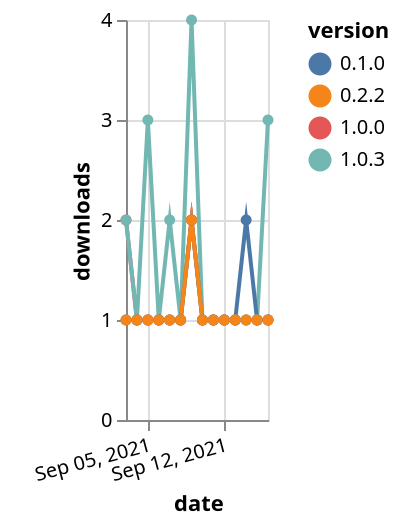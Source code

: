 {"$schema": "https://vega.github.io/schema/vega-lite/v5.json", "description": "A simple bar chart with embedded data.", "data": {"values": [{"date": "2021-09-03", "total": 122, "delta": 2, "version": "1.0.0"}, {"date": "2021-09-04", "total": 123, "delta": 1, "version": "1.0.0"}, {"date": "2021-09-05", "total": 124, "delta": 1, "version": "1.0.0"}, {"date": "2021-09-06", "total": 125, "delta": 1, "version": "1.0.0"}, {"date": "2021-09-07", "total": 126, "delta": 1, "version": "1.0.0"}, {"date": "2021-09-08", "total": 127, "delta": 1, "version": "1.0.0"}, {"date": "2021-09-09", "total": 129, "delta": 2, "version": "1.0.0"}, {"date": "2021-09-10", "total": 130, "delta": 1, "version": "1.0.0"}, {"date": "2021-09-11", "total": 131, "delta": 1, "version": "1.0.0"}, {"date": "2021-09-12", "total": 132, "delta": 1, "version": "1.0.0"}, {"date": "2021-09-13", "total": 133, "delta": 1, "version": "1.0.0"}, {"date": "2021-09-14", "total": 134, "delta": 1, "version": "1.0.0"}, {"date": "2021-09-15", "total": 135, "delta": 1, "version": "1.0.0"}, {"date": "2021-09-16", "total": 136, "delta": 1, "version": "1.0.0"}, {"date": "2021-09-03", "total": 20, "delta": 2, "version": "1.0.3"}, {"date": "2021-09-04", "total": 21, "delta": 1, "version": "1.0.3"}, {"date": "2021-09-05", "total": 24, "delta": 3, "version": "1.0.3"}, {"date": "2021-09-06", "total": 25, "delta": 1, "version": "1.0.3"}, {"date": "2021-09-07", "total": 27, "delta": 2, "version": "1.0.3"}, {"date": "2021-09-08", "total": 28, "delta": 1, "version": "1.0.3"}, {"date": "2021-09-09", "total": 32, "delta": 4, "version": "1.0.3"}, {"date": "2021-09-10", "total": 33, "delta": 1, "version": "1.0.3"}, {"date": "2021-09-11", "total": 34, "delta": 1, "version": "1.0.3"}, {"date": "2021-09-12", "total": 35, "delta": 1, "version": "1.0.3"}, {"date": "2021-09-13", "total": 36, "delta": 1, "version": "1.0.3"}, {"date": "2021-09-14", "total": 37, "delta": 1, "version": "1.0.3"}, {"date": "2021-09-15", "total": 38, "delta": 1, "version": "1.0.3"}, {"date": "2021-09-16", "total": 41, "delta": 3, "version": "1.0.3"}, {"date": "2021-09-03", "total": 201, "delta": 1, "version": "0.1.0"}, {"date": "2021-09-04", "total": 202, "delta": 1, "version": "0.1.0"}, {"date": "2021-09-05", "total": 203, "delta": 1, "version": "0.1.0"}, {"date": "2021-09-06", "total": 204, "delta": 1, "version": "0.1.0"}, {"date": "2021-09-07", "total": 205, "delta": 1, "version": "0.1.0"}, {"date": "2021-09-08", "total": 206, "delta": 1, "version": "0.1.0"}, {"date": "2021-09-09", "total": 208, "delta": 2, "version": "0.1.0"}, {"date": "2021-09-10", "total": 209, "delta": 1, "version": "0.1.0"}, {"date": "2021-09-11", "total": 210, "delta": 1, "version": "0.1.0"}, {"date": "2021-09-12", "total": 211, "delta": 1, "version": "0.1.0"}, {"date": "2021-09-13", "total": 212, "delta": 1, "version": "0.1.0"}, {"date": "2021-09-14", "total": 214, "delta": 2, "version": "0.1.0"}, {"date": "2021-09-15", "total": 215, "delta": 1, "version": "0.1.0"}, {"date": "2021-09-16", "total": 216, "delta": 1, "version": "0.1.0"}, {"date": "2021-09-03", "total": 161, "delta": 1, "version": "0.2.2"}, {"date": "2021-09-04", "total": 162, "delta": 1, "version": "0.2.2"}, {"date": "2021-09-05", "total": 163, "delta": 1, "version": "0.2.2"}, {"date": "2021-09-06", "total": 164, "delta": 1, "version": "0.2.2"}, {"date": "2021-09-07", "total": 165, "delta": 1, "version": "0.2.2"}, {"date": "2021-09-08", "total": 166, "delta": 1, "version": "0.2.2"}, {"date": "2021-09-09", "total": 168, "delta": 2, "version": "0.2.2"}, {"date": "2021-09-10", "total": 169, "delta": 1, "version": "0.2.2"}, {"date": "2021-09-11", "total": 170, "delta": 1, "version": "0.2.2"}, {"date": "2021-09-12", "total": 171, "delta": 1, "version": "0.2.2"}, {"date": "2021-09-13", "total": 172, "delta": 1, "version": "0.2.2"}, {"date": "2021-09-14", "total": 173, "delta": 1, "version": "0.2.2"}, {"date": "2021-09-15", "total": 174, "delta": 1, "version": "0.2.2"}, {"date": "2021-09-16", "total": 175, "delta": 1, "version": "0.2.2"}]}, "width": "container", "mark": {"type": "line", "point": {"filled": true}}, "encoding": {"x": {"field": "date", "type": "temporal", "timeUnit": "yearmonthdate", "title": "date", "axis": {"labelAngle": -15}}, "y": {"field": "delta", "type": "quantitative", "title": "downloads"}, "color": {"field": "version", "type": "nominal"}, "tooltip": {"field": "delta"}}}